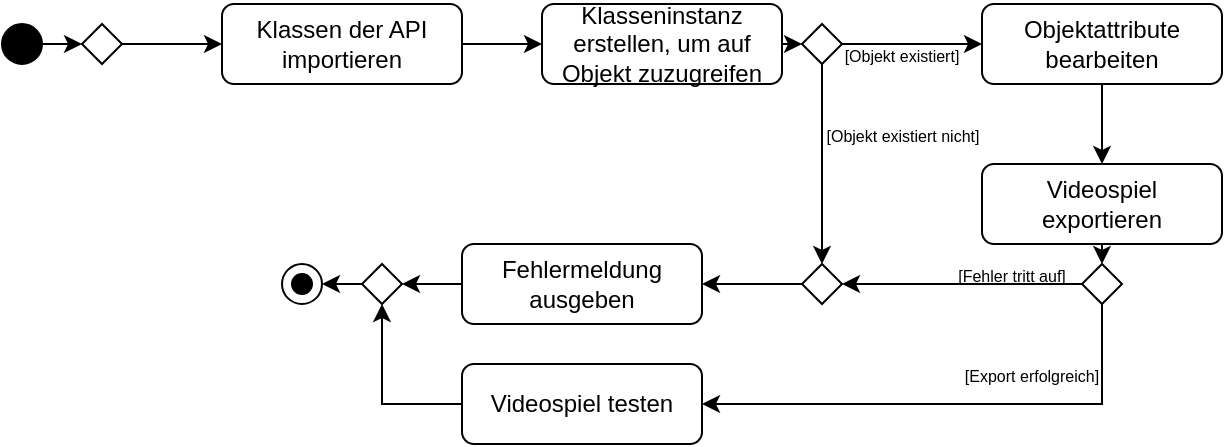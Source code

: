 <mxfile version="22.0.8" type="device">
  <diagram name="Seite-1" id="RIMdOpr2lOWzrgXlLLmI">
    <mxGraphModel dx="792" dy="429" grid="1" gridSize="10" guides="1" tooltips="1" connect="1" arrows="1" fold="1" page="1" pageScale="1" pageWidth="827" pageHeight="1169" background="none" math="0" shadow="0">
      <root>
        <mxCell id="0" />
        <mxCell id="1" parent="0" />
        <mxCell id="8ycK_79fRJv6SBO_BKyE-65" style="edgeStyle=orthogonalEdgeStyle;rounded=0;orthogonalLoop=1;jettySize=auto;html=1;exitX=1;exitY=0.5;exitDx=0;exitDy=0;entryX=0;entryY=0.5;entryDx=0;entryDy=0;" edge="1" parent="1" source="8ycK_79fRJv6SBO_BKyE-1" target="8ycK_79fRJv6SBO_BKyE-63">
          <mxGeometry relative="1" as="geometry" />
        </mxCell>
        <mxCell id="8ycK_79fRJv6SBO_BKyE-1" value="" style="ellipse;whiteSpace=wrap;html=1;aspect=fixed;fillColor=#000000;" vertex="1" parent="1">
          <mxGeometry x="50" y="50" width="20" height="20" as="geometry" />
        </mxCell>
        <mxCell id="8ycK_79fRJv6SBO_BKyE-74" style="edgeStyle=orthogonalEdgeStyle;rounded=0;orthogonalLoop=1;jettySize=auto;html=1;exitX=1;exitY=0.5;exitDx=0;exitDy=0;entryX=0;entryY=0.5;entryDx=0;entryDy=0;" edge="1" parent="1" source="8ycK_79fRJv6SBO_BKyE-3" target="8ycK_79fRJv6SBO_BKyE-5">
          <mxGeometry relative="1" as="geometry" />
        </mxCell>
        <mxCell id="8ycK_79fRJv6SBO_BKyE-3" value="Klassen der API importieren" style="rounded=1;whiteSpace=wrap;html=1;" vertex="1" parent="1">
          <mxGeometry x="160" y="40" width="120" height="40" as="geometry" />
        </mxCell>
        <mxCell id="8ycK_79fRJv6SBO_BKyE-79" style="edgeStyle=orthogonalEdgeStyle;rounded=0;orthogonalLoop=1;jettySize=auto;html=1;exitX=1;exitY=0.5;exitDx=0;exitDy=0;entryX=0;entryY=0.5;entryDx=0;entryDy=0;" edge="1" parent="1" source="8ycK_79fRJv6SBO_BKyE-5" target="8ycK_79fRJv6SBO_BKyE-76">
          <mxGeometry relative="1" as="geometry" />
        </mxCell>
        <mxCell id="8ycK_79fRJv6SBO_BKyE-5" value="Klasseninstanz erstellen, um auf Objekt zuzugreifen" style="rounded=1;whiteSpace=wrap;html=1;" vertex="1" parent="1">
          <mxGeometry x="320" y="40" width="120" height="40" as="geometry" />
        </mxCell>
        <mxCell id="8ycK_79fRJv6SBO_BKyE-39" value="" style="ellipse;whiteSpace=wrap;html=1;aspect=fixed;" vertex="1" parent="1">
          <mxGeometry x="190" y="170" width="20" height="20" as="geometry" />
        </mxCell>
        <mxCell id="8ycK_79fRJv6SBO_BKyE-40" value="" style="ellipse;whiteSpace=wrap;html=1;aspect=fixed;fillColor=#000000;" vertex="1" parent="1">
          <mxGeometry x="195" y="175" width="10" height="10" as="geometry" />
        </mxCell>
        <mxCell id="8ycK_79fRJv6SBO_BKyE-64" style="edgeStyle=orthogonalEdgeStyle;rounded=0;orthogonalLoop=1;jettySize=auto;html=1;exitX=1;exitY=0.5;exitDx=0;exitDy=0;entryX=0;entryY=0.5;entryDx=0;entryDy=0;" edge="1" parent="1" source="8ycK_79fRJv6SBO_BKyE-63" target="8ycK_79fRJv6SBO_BKyE-3">
          <mxGeometry relative="1" as="geometry" />
        </mxCell>
        <mxCell id="8ycK_79fRJv6SBO_BKyE-63" value="" style="rhombus;whiteSpace=wrap;html=1;" vertex="1" parent="1">
          <mxGeometry x="90" y="50" width="20" height="20" as="geometry" />
        </mxCell>
        <mxCell id="8ycK_79fRJv6SBO_BKyE-67" value="&lt;font style=&quot;font-size: 8px;&quot;&gt;[Objekt existiert]&lt;/font&gt;" style="text;html=1;strokeColor=none;fillColor=none;align=center;verticalAlign=middle;whiteSpace=wrap;rounded=0;" vertex="1" parent="1">
          <mxGeometry x="470" y="60" width="60" height="10" as="geometry" />
        </mxCell>
        <mxCell id="8ycK_79fRJv6SBO_BKyE-82" style="edgeStyle=orthogonalEdgeStyle;rounded=0;orthogonalLoop=1;jettySize=auto;html=1;exitX=0.5;exitY=1;exitDx=0;exitDy=0;entryX=0.5;entryY=0;entryDx=0;entryDy=0;" edge="1" parent="1" source="8ycK_79fRJv6SBO_BKyE-73" target="8ycK_79fRJv6SBO_BKyE-81">
          <mxGeometry relative="1" as="geometry" />
        </mxCell>
        <mxCell id="8ycK_79fRJv6SBO_BKyE-73" value="Objektattribute bearbeiten" style="rounded=1;whiteSpace=wrap;html=1;" vertex="1" parent="1">
          <mxGeometry x="540" y="40" width="120" height="40" as="geometry" />
        </mxCell>
        <mxCell id="8ycK_79fRJv6SBO_BKyE-78" style="edgeStyle=orthogonalEdgeStyle;rounded=0;orthogonalLoop=1;jettySize=auto;html=1;exitX=1;exitY=0.5;exitDx=0;exitDy=0;entryX=0;entryY=0.5;entryDx=0;entryDy=0;" edge="1" parent="1" source="8ycK_79fRJv6SBO_BKyE-76" target="8ycK_79fRJv6SBO_BKyE-73">
          <mxGeometry relative="1" as="geometry" />
        </mxCell>
        <mxCell id="8ycK_79fRJv6SBO_BKyE-86" style="edgeStyle=orthogonalEdgeStyle;rounded=0;orthogonalLoop=1;jettySize=auto;html=1;exitX=0.5;exitY=1;exitDx=0;exitDy=0;entryX=0.5;entryY=0;entryDx=0;entryDy=0;" edge="1" parent="1" source="8ycK_79fRJv6SBO_BKyE-76" target="8ycK_79fRJv6SBO_BKyE-85">
          <mxGeometry relative="1" as="geometry" />
        </mxCell>
        <mxCell id="8ycK_79fRJv6SBO_BKyE-76" value="" style="rhombus;whiteSpace=wrap;html=1;" vertex="1" parent="1">
          <mxGeometry x="450" y="50" width="20" height="20" as="geometry" />
        </mxCell>
        <mxCell id="8ycK_79fRJv6SBO_BKyE-84" style="edgeStyle=orthogonalEdgeStyle;rounded=0;orthogonalLoop=1;jettySize=auto;html=1;exitX=0.5;exitY=1;exitDx=0;exitDy=0;entryX=0.5;entryY=0;entryDx=0;entryDy=0;" edge="1" parent="1" source="8ycK_79fRJv6SBO_BKyE-81" target="8ycK_79fRJv6SBO_BKyE-83">
          <mxGeometry relative="1" as="geometry" />
        </mxCell>
        <mxCell id="8ycK_79fRJv6SBO_BKyE-81" value="Videospiel exportieren" style="rounded=1;whiteSpace=wrap;html=1;" vertex="1" parent="1">
          <mxGeometry x="540" y="120" width="120" height="40" as="geometry" />
        </mxCell>
        <mxCell id="8ycK_79fRJv6SBO_BKyE-88" style="edgeStyle=orthogonalEdgeStyle;rounded=0;orthogonalLoop=1;jettySize=auto;html=1;exitX=0;exitY=0.5;exitDx=0;exitDy=0;entryX=1;entryY=0.5;entryDx=0;entryDy=0;" edge="1" parent="1" source="8ycK_79fRJv6SBO_BKyE-83" target="8ycK_79fRJv6SBO_BKyE-85">
          <mxGeometry relative="1" as="geometry" />
        </mxCell>
        <mxCell id="8ycK_79fRJv6SBO_BKyE-98" style="edgeStyle=orthogonalEdgeStyle;rounded=0;orthogonalLoop=1;jettySize=auto;html=1;exitX=0.5;exitY=1;exitDx=0;exitDy=0;entryX=1;entryY=0.5;entryDx=0;entryDy=0;" edge="1" parent="1" source="8ycK_79fRJv6SBO_BKyE-83" target="8ycK_79fRJv6SBO_BKyE-95">
          <mxGeometry relative="1" as="geometry" />
        </mxCell>
        <mxCell id="8ycK_79fRJv6SBO_BKyE-83" value="" style="rhombus;whiteSpace=wrap;html=1;" vertex="1" parent="1">
          <mxGeometry x="590" y="170" width="20" height="20" as="geometry" />
        </mxCell>
        <mxCell id="8ycK_79fRJv6SBO_BKyE-92" style="edgeStyle=orthogonalEdgeStyle;rounded=0;orthogonalLoop=1;jettySize=auto;html=1;exitX=0;exitY=0.5;exitDx=0;exitDy=0;entryX=1;entryY=0.5;entryDx=0;entryDy=0;" edge="1" parent="1" source="8ycK_79fRJv6SBO_BKyE-85" target="8ycK_79fRJv6SBO_BKyE-90">
          <mxGeometry relative="1" as="geometry" />
        </mxCell>
        <mxCell id="8ycK_79fRJv6SBO_BKyE-85" value="" style="rhombus;whiteSpace=wrap;html=1;" vertex="1" parent="1">
          <mxGeometry x="450" y="170" width="20" height="20" as="geometry" />
        </mxCell>
        <mxCell id="8ycK_79fRJv6SBO_BKyE-87" value="&lt;font style=&quot;font-size: 8px;&quot;&gt;[Objekt existiert nicht]&lt;/font&gt;" style="text;html=1;strokeColor=none;fillColor=none;align=center;verticalAlign=middle;whiteSpace=wrap;rounded=0;" vertex="1" parent="1">
          <mxGeometry x="457.5" y="100" width="85" height="10" as="geometry" />
        </mxCell>
        <mxCell id="8ycK_79fRJv6SBO_BKyE-89" value="&lt;span style=&quot;font-size: 8px;&quot;&gt;[Fehler tritt auf]&lt;/span&gt;" style="text;html=1;strokeColor=none;fillColor=none;align=center;verticalAlign=middle;whiteSpace=wrap;rounded=0;" vertex="1" parent="1">
          <mxGeometry x="525" y="170" width="60" height="10" as="geometry" />
        </mxCell>
        <mxCell id="8ycK_79fRJv6SBO_BKyE-94" style="edgeStyle=orthogonalEdgeStyle;rounded=0;orthogonalLoop=1;jettySize=auto;html=1;exitX=0;exitY=0.5;exitDx=0;exitDy=0;entryX=1;entryY=0.5;entryDx=0;entryDy=0;" edge="1" parent="1" source="8ycK_79fRJv6SBO_BKyE-90" target="8ycK_79fRJv6SBO_BKyE-93">
          <mxGeometry relative="1" as="geometry" />
        </mxCell>
        <mxCell id="8ycK_79fRJv6SBO_BKyE-90" value="Fehlermeldung ausgeben" style="rounded=1;whiteSpace=wrap;html=1;" vertex="1" parent="1">
          <mxGeometry x="280" y="160" width="120" height="40" as="geometry" />
        </mxCell>
        <mxCell id="8ycK_79fRJv6SBO_BKyE-97" style="edgeStyle=orthogonalEdgeStyle;rounded=0;orthogonalLoop=1;jettySize=auto;html=1;exitX=0;exitY=0.5;exitDx=0;exitDy=0;entryX=1;entryY=0.5;entryDx=0;entryDy=0;" edge="1" parent="1" source="8ycK_79fRJv6SBO_BKyE-93" target="8ycK_79fRJv6SBO_BKyE-39">
          <mxGeometry relative="1" as="geometry" />
        </mxCell>
        <mxCell id="8ycK_79fRJv6SBO_BKyE-93" value="" style="rhombus;whiteSpace=wrap;html=1;" vertex="1" parent="1">
          <mxGeometry x="230" y="170" width="20" height="20" as="geometry" />
        </mxCell>
        <mxCell id="8ycK_79fRJv6SBO_BKyE-96" style="edgeStyle=orthogonalEdgeStyle;rounded=0;orthogonalLoop=1;jettySize=auto;html=1;exitX=0;exitY=0.5;exitDx=0;exitDy=0;entryX=0.5;entryY=1;entryDx=0;entryDy=0;" edge="1" parent="1" source="8ycK_79fRJv6SBO_BKyE-95" target="8ycK_79fRJv6SBO_BKyE-93">
          <mxGeometry relative="1" as="geometry" />
        </mxCell>
        <mxCell id="8ycK_79fRJv6SBO_BKyE-95" value="Videospiel testen" style="rounded=1;whiteSpace=wrap;html=1;" vertex="1" parent="1">
          <mxGeometry x="280" y="220" width="120" height="40" as="geometry" />
        </mxCell>
        <mxCell id="8ycK_79fRJv6SBO_BKyE-99" value="&lt;span style=&quot;font-size: 8px;&quot;&gt;[Export erfolgreich]&lt;/span&gt;" style="text;html=1;strokeColor=none;fillColor=none;align=center;verticalAlign=middle;whiteSpace=wrap;rounded=0;" vertex="1" parent="1">
          <mxGeometry x="525" y="220" width="80" height="10" as="geometry" />
        </mxCell>
      </root>
    </mxGraphModel>
  </diagram>
</mxfile>
